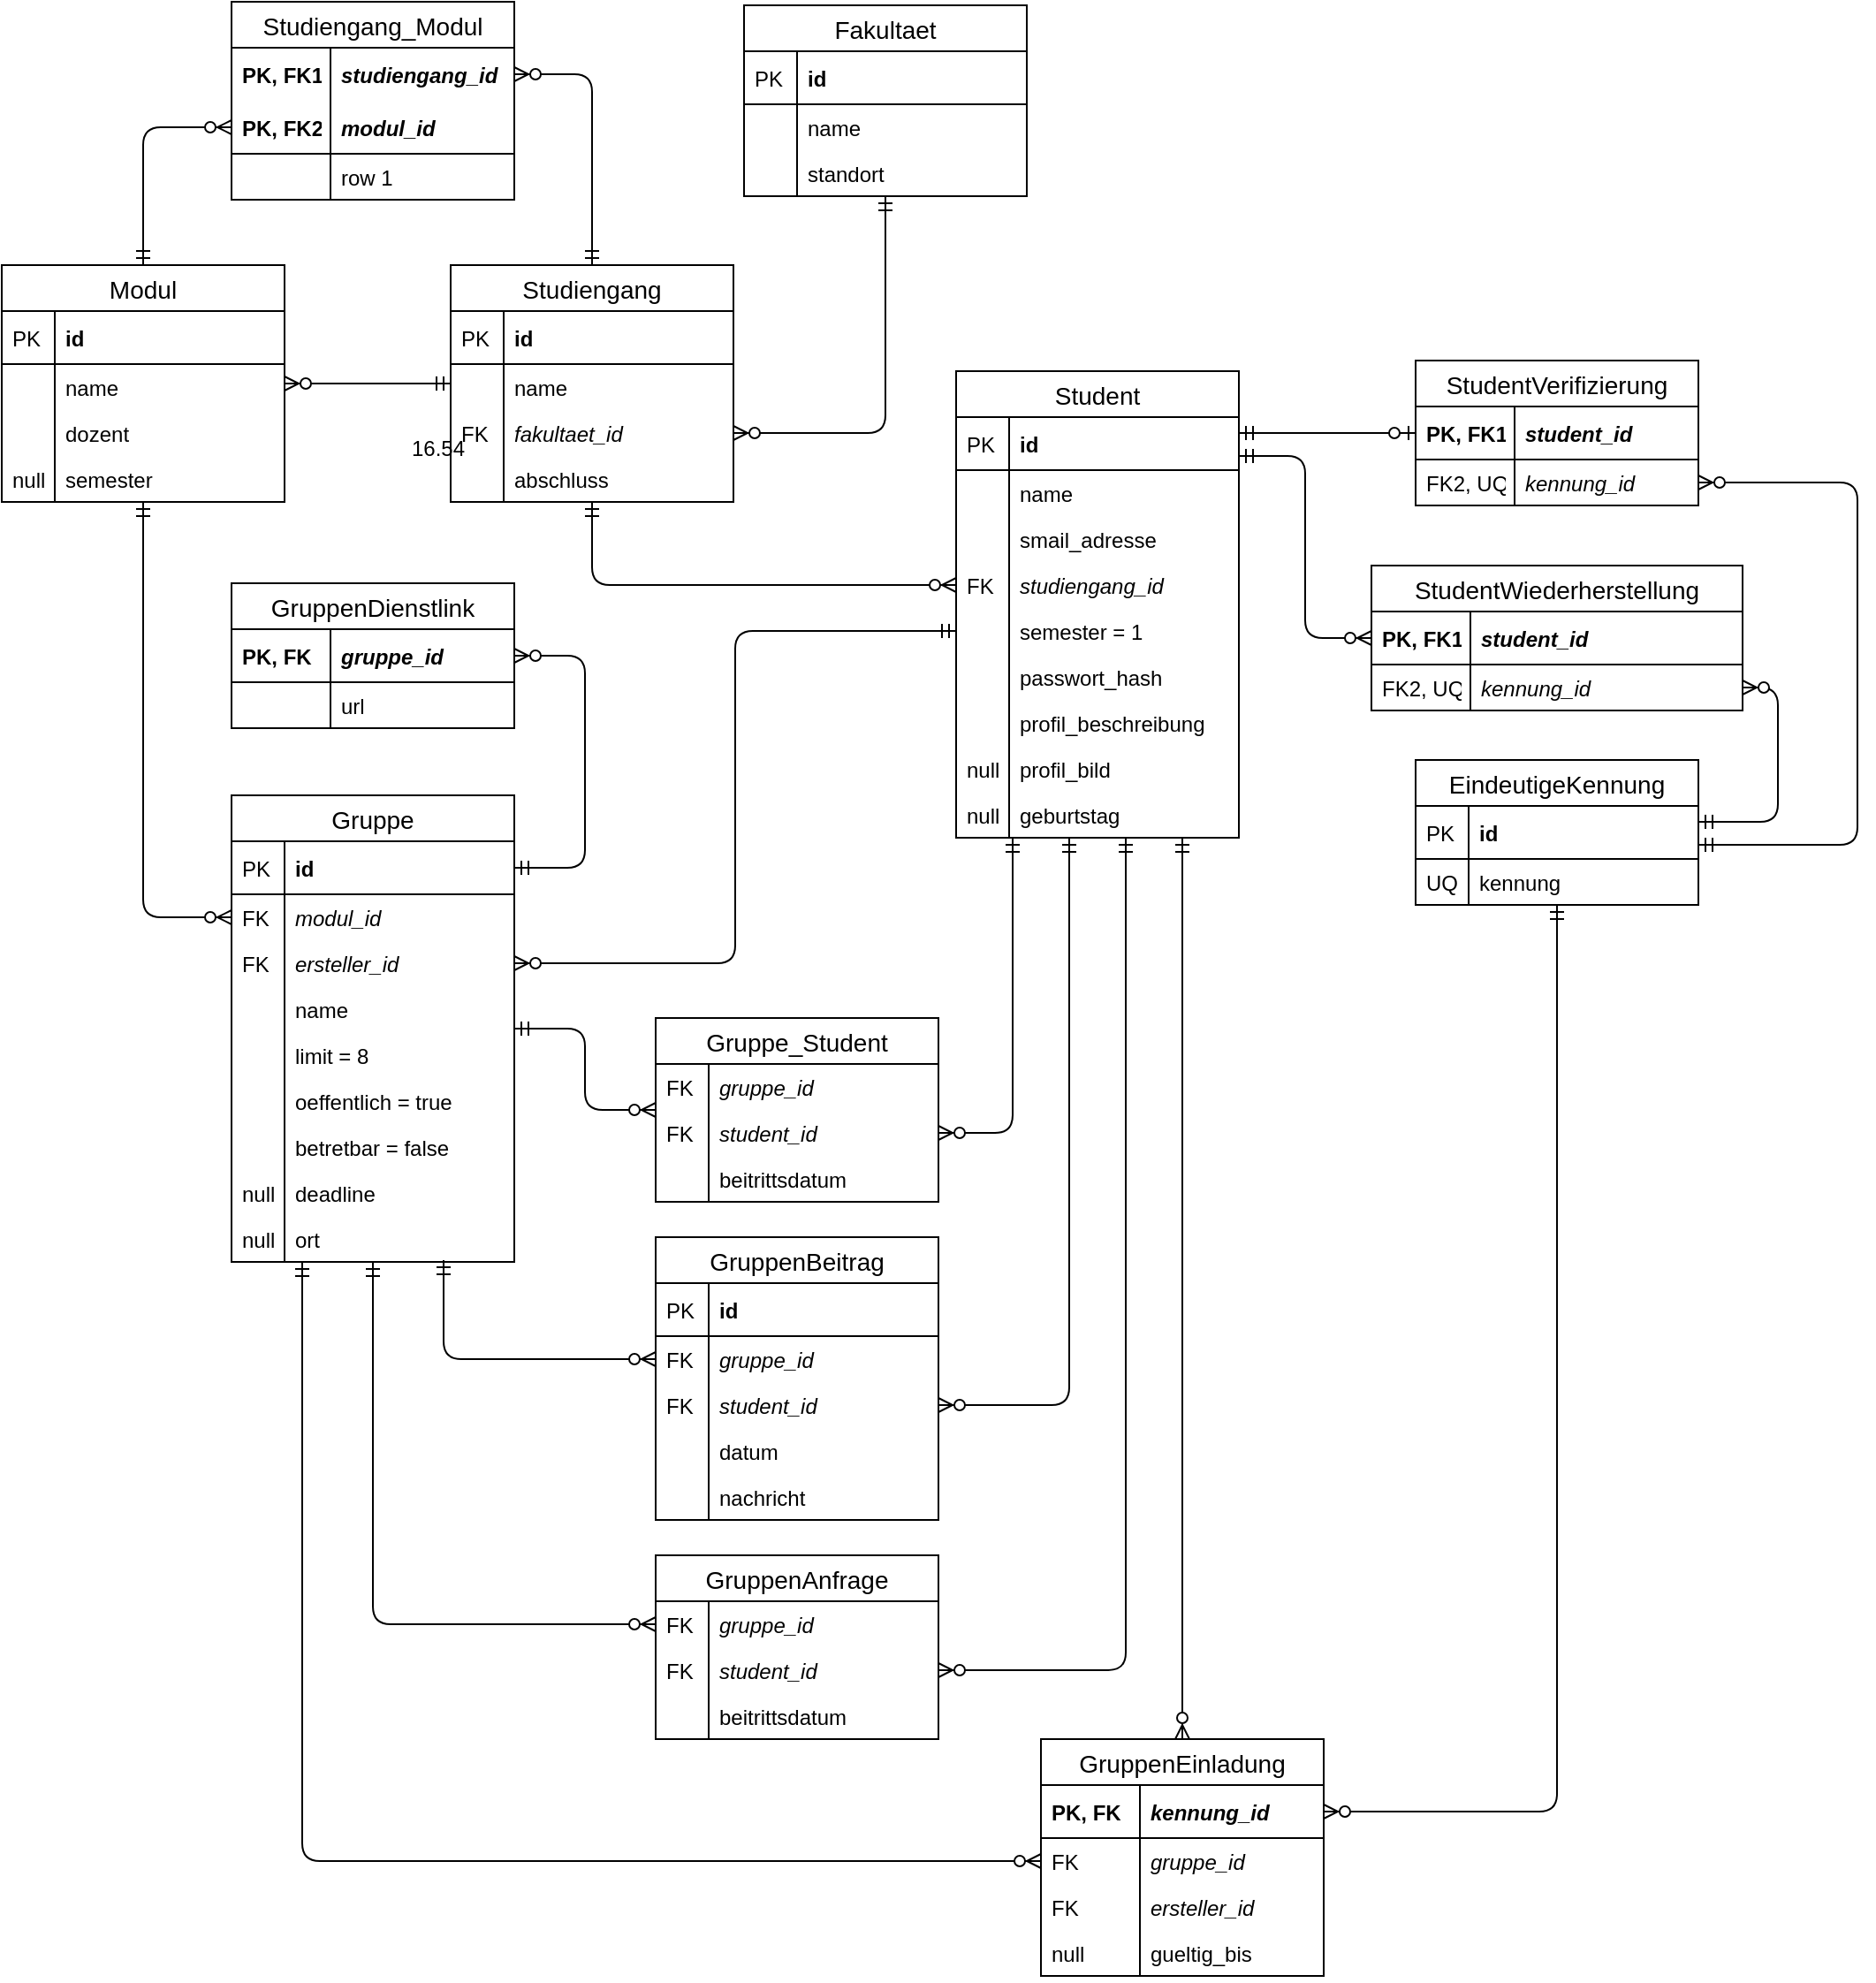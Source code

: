 <mxfile version="13.0.3" type="device"><diagram id="RLOoCkEmfC1kCt_ERs4h" name="ERD"><mxGraphModel dx="1272" dy="1007" grid="1" gridSize="10" guides="1" tooltips="1" connect="1" arrows="1" fold="1" page="1" pageScale="1" pageWidth="1169" pageHeight="1654" math="0" shadow="0"><root><mxCell id="0"/><mxCell id="1" parent="0"/><mxCell id="q0ngvxd6lDWXGjiL8JKx-23" style="edgeStyle=orthogonalEdgeStyle;rounded=1;orthogonalLoop=1;jettySize=auto;html=1;startArrow=ERzeroToMany;startFill=1;endArrow=ERmandOne;endFill=0;exitX=1;exitY=0.5;exitDx=0;exitDy=0;" parent="1" source="q0ngvxd6lDWXGjiL8JKx-17" target="q0ngvxd6lDWXGjiL8JKx-1" edge="1"><mxGeometry relative="1" as="geometry"/></mxCell><mxCell id="CZWm_Kjjg1r7m4dwWxef-14" style="edgeStyle=orthogonalEdgeStyle;rounded=1;orthogonalLoop=1;jettySize=auto;html=1;startArrow=ERzeroToMany;startFill=1;endArrow=ERmandOne;endFill=0;" edge="1" parent="1" source="CZWm_Kjjg1r7m4dwWxef-1" target="q0ngvxd6lDWXGjiL8JKx-12"><mxGeometry relative="1" as="geometry"/></mxCell><mxCell id="CZWm_Kjjg1r7m4dwWxef-22" style="edgeStyle=orthogonalEdgeStyle;rounded=1;orthogonalLoop=1;jettySize=auto;html=1;startArrow=ERzeroToMany;startFill=1;endArrow=ERmandOne;endFill=0;exitX=1;exitY=0.5;exitDx=0;exitDy=0;" edge="1" parent="1" source="CZWm_Kjjg1r7m4dwWxef-16" target="q0ngvxd6lDWXGjiL8JKx-12"><mxGeometry relative="1" as="geometry"><mxPoint x="166" y="344" as="sourcePoint"/></mxGeometry></mxCell><mxCell id="CZWm_Kjjg1r7m4dwWxef-23" style="edgeStyle=orthogonalEdgeStyle;rounded=1;orthogonalLoop=1;jettySize=auto;html=1;startArrow=ERzeroToMany;startFill=1;endArrow=ERmandOne;endFill=0;exitX=0;exitY=0.5;exitDx=0;exitDy=0;" edge="1" parent="1" source="CZWm_Kjjg1r7m4dwWxef-18" target="CZWm_Kjjg1r7m4dwWxef-1"><mxGeometry relative="1" as="geometry"/></mxCell><mxCell id="CZWm_Kjjg1r7m4dwWxef-43" style="edgeStyle=orthogonalEdgeStyle;rounded=1;orthogonalLoop=1;jettySize=auto;html=1;startArrow=ERzeroToMany;startFill=1;endArrow=ERmandOne;endFill=0;entryX=0.5;entryY=1;entryDx=0;entryDy=0;entryPerimeter=0;exitX=0;exitY=0.5;exitDx=0;exitDy=0;" edge="1" parent="1" source="CZWm_Kjjg1r7m4dwWxef-39" target="q0ngvxd6lDWXGjiL8JKx-19"><mxGeometry relative="1" as="geometry"/></mxCell><mxCell id="CZWm_Kjjg1r7m4dwWxef-62" style="edgeStyle=orthogonalEdgeStyle;rounded=1;orthogonalLoop=1;jettySize=auto;html=1;startArrow=ERzeroToOne;startFill=1;endArrow=ERmandOne;endFill=0;strokeColor=#000000;exitX=0;exitY=0.5;exitDx=0;exitDy=0;entryX=1;entryY=0.3;entryDx=0;entryDy=0;entryPerimeter=0;" edge="1" parent="1" source="CZWm_Kjjg1r7m4dwWxef-85" target="CZWm_Kjjg1r7m4dwWxef-25"><mxGeometry relative="1" as="geometry"><mxPoint x="676" y="724" as="sourcePoint"/></mxGeometry></mxCell><mxCell id="CZWm_Kjjg1r7m4dwWxef-63" style="edgeStyle=orthogonalEdgeStyle;rounded=1;orthogonalLoop=1;jettySize=auto;html=1;startArrow=ERzeroToMany;startFill=1;endArrow=ERmandOne;endFill=0;exitX=1;exitY=0.5;exitDx=0;exitDy=0;entryX=1;entryY=0.733;entryDx=0;entryDy=0;entryPerimeter=0;" edge="1" parent="1" source="CZWm_Kjjg1r7m4dwWxef-87" target="CZWm_Kjjg1r7m4dwWxef-45"><mxGeometry relative="1" as="geometry"><mxPoint x="866" y="666" as="sourcePoint"/><Array as="points"><mxPoint x="1016" y="327"/><mxPoint x="1106" y="327"/><mxPoint x="1106" y="532"/></Array></mxGeometry></mxCell><mxCell id="CZWm_Kjjg1r7m4dwWxef-81" style="edgeStyle=orthogonalEdgeStyle;rounded=1;orthogonalLoop=1;jettySize=auto;html=1;entryX=1;entryY=0.3;entryDx=0;entryDy=0;startArrow=ERzeroToMany;startFill=1;endArrow=ERmandOne;endFill=0;strokeColor=#000000;exitX=1;exitY=0.5;exitDx=0;exitDy=0;entryPerimeter=0;" edge="1" parent="1" source="CZWm_Kjjg1r7m4dwWxef-92" target="CZWm_Kjjg1r7m4dwWxef-45"><mxGeometry relative="1" as="geometry"><mxPoint x="671" y="666" as="sourcePoint"/></mxGeometry></mxCell><mxCell id="CZWm_Kjjg1r7m4dwWxef-1" value="Modul" style="swimlane;fontStyle=0;childLayout=stackLayout;horizontal=1;startSize=26;horizontalStack=0;resizeParent=1;resizeParentMax=0;resizeLast=0;collapsible=1;marginBottom=0;align=center;fontSize=14;" vertex="1" parent="1"><mxGeometry x="56" y="204" width="160" height="134" as="geometry"/></mxCell><mxCell id="CZWm_Kjjg1r7m4dwWxef-2" value="id" style="shape=partialRectangle;top=0;left=0;right=0;bottom=1;align=left;verticalAlign=middle;fillColor=none;spacingLeft=34;spacingRight=4;overflow=hidden;rotatable=0;points=[[0,0.5],[1,0.5]];portConstraint=eastwest;dropTarget=0;fontStyle=1;fontSize=12;" vertex="1" parent="CZWm_Kjjg1r7m4dwWxef-1"><mxGeometry y="26" width="160" height="30" as="geometry"/></mxCell><mxCell id="CZWm_Kjjg1r7m4dwWxef-3" value="PK" style="shape=partialRectangle;top=0;left=0;bottom=0;fillColor=none;align=left;verticalAlign=middle;spacingLeft=4;spacingRight=4;overflow=hidden;rotatable=0;points=[];portConstraint=eastwest;part=1;fontSize=12;" vertex="1" connectable="0" parent="CZWm_Kjjg1r7m4dwWxef-2"><mxGeometry width="30" height="30" as="geometry"/></mxCell><mxCell id="CZWm_Kjjg1r7m4dwWxef-4" value="name" style="shape=partialRectangle;top=0;left=0;right=0;bottom=0;align=left;verticalAlign=top;fillColor=none;spacingLeft=34;spacingRight=4;overflow=hidden;rotatable=0;points=[[0,0.5],[1,0.5]];portConstraint=eastwest;dropTarget=0;fontSize=12;" vertex="1" parent="CZWm_Kjjg1r7m4dwWxef-1"><mxGeometry y="56" width="160" height="26" as="geometry"/></mxCell><mxCell id="CZWm_Kjjg1r7m4dwWxef-5" value="" style="shape=partialRectangle;top=0;left=0;bottom=0;fillColor=none;align=left;verticalAlign=top;spacingLeft=4;spacingRight=4;overflow=hidden;rotatable=0;points=[];portConstraint=eastwest;part=1;fontSize=12;" vertex="1" connectable="0" parent="CZWm_Kjjg1r7m4dwWxef-4"><mxGeometry width="30" height="26" as="geometry"/></mxCell><mxCell id="CZWm_Kjjg1r7m4dwWxef-6" value="dozent" style="shape=partialRectangle;top=0;left=0;right=0;bottom=0;align=left;verticalAlign=top;fillColor=none;spacingLeft=34;spacingRight=4;overflow=hidden;rotatable=0;points=[[0,0.5],[1,0.5]];portConstraint=eastwest;dropTarget=0;fontSize=12;" vertex="1" parent="CZWm_Kjjg1r7m4dwWxef-1"><mxGeometry y="82" width="160" height="26" as="geometry"/></mxCell><mxCell id="CZWm_Kjjg1r7m4dwWxef-7" value="" style="shape=partialRectangle;top=0;left=0;bottom=0;fillColor=none;align=left;verticalAlign=top;spacingLeft=4;spacingRight=4;overflow=hidden;rotatable=0;points=[];portConstraint=eastwest;part=1;fontSize=12;" vertex="1" connectable="0" parent="CZWm_Kjjg1r7m4dwWxef-6"><mxGeometry width="30" height="26" as="geometry"/></mxCell><mxCell id="CZWm_Kjjg1r7m4dwWxef-12" value="semester" style="shape=partialRectangle;top=0;left=0;right=0;bottom=0;align=left;verticalAlign=top;fillColor=none;spacingLeft=34;spacingRight=4;overflow=hidden;rotatable=0;points=[[0,0.5],[1,0.5]];portConstraint=eastwest;dropTarget=0;fontSize=12;" vertex="1" parent="CZWm_Kjjg1r7m4dwWxef-1"><mxGeometry y="108" width="160" height="26" as="geometry"/></mxCell><mxCell id="CZWm_Kjjg1r7m4dwWxef-13" value="null" style="shape=partialRectangle;top=0;left=0;bottom=0;fillColor=none;align=left;verticalAlign=top;spacingLeft=4;spacingRight=4;overflow=hidden;rotatable=0;points=[];portConstraint=eastwest;part=1;fontSize=12;" vertex="1" connectable="0" parent="CZWm_Kjjg1r7m4dwWxef-12"><mxGeometry width="30" height="26" as="geometry"/></mxCell><mxCell id="CZWm_Kjjg1r7m4dwWxef-117" style="edgeStyle=orthogonalEdgeStyle;rounded=1;orthogonalLoop=1;jettySize=auto;html=1;startArrow=ERzeroToMany;startFill=1;endArrow=ERmandOne;endFill=0;strokeColor=#000000;exitX=0;exitY=0.5;exitDx=0;exitDy=0;" edge="1" parent="1" source="CZWm_Kjjg1r7m4dwWxef-113" target="CZWm_Kjjg1r7m4dwWxef-1"><mxGeometry relative="1" as="geometry"/></mxCell><mxCell id="CZWm_Kjjg1r7m4dwWxef-118" style="rounded=1;orthogonalLoop=1;jettySize=auto;html=1;startArrow=ERzeroToMany;startFill=1;endArrow=ERmandOne;endFill=0;strokeColor=#000000;edgeStyle=orthogonalEdgeStyle;entryX=0;entryY=0.5;entryDx=0;entryDy=0;" edge="1" parent="1" source="CZWm_Kjjg1r7m4dwWxef-115" target="CZWm_Kjjg1r7m4dwWxef-41"><mxGeometry relative="1" as="geometry"><mxPoint x="586" y="479" as="targetPoint"/></mxGeometry></mxCell><mxCell id="q0ngvxd6lDWXGjiL8JKx-12" value="Studiengang" style="swimlane;fontStyle=0;childLayout=stackLayout;horizontal=1;startSize=26;horizontalStack=0;resizeParent=1;resizeParentMax=0;resizeLast=0;collapsible=1;marginBottom=0;align=center;fontSize=14;" parent="1" vertex="1"><mxGeometry x="310" y="204" width="160" height="134" as="geometry"/></mxCell><mxCell id="q0ngvxd6lDWXGjiL8JKx-13" value="id" style="shape=partialRectangle;top=0;left=0;right=0;bottom=1;align=left;verticalAlign=middle;fillColor=none;spacingLeft=34;spacingRight=4;overflow=hidden;rotatable=0;points=[[0,0.5],[1,0.5]];portConstraint=eastwest;dropTarget=0;fontStyle=1;fontSize=12;" parent="q0ngvxd6lDWXGjiL8JKx-12" vertex="1"><mxGeometry y="26" width="160" height="30" as="geometry"/></mxCell><mxCell id="q0ngvxd6lDWXGjiL8JKx-14" value="PK" style="shape=partialRectangle;top=0;left=0;bottom=0;fillColor=none;align=left;verticalAlign=middle;spacingLeft=4;spacingRight=4;overflow=hidden;rotatable=0;points=[];portConstraint=eastwest;part=1;fontSize=12;" parent="q0ngvxd6lDWXGjiL8JKx-13" vertex="1" connectable="0"><mxGeometry width="30" height="30" as="geometry"/></mxCell><mxCell id="q0ngvxd6lDWXGjiL8JKx-15" value="name" style="shape=partialRectangle;top=0;left=0;right=0;bottom=0;align=left;verticalAlign=top;fillColor=none;spacingLeft=34;spacingRight=4;overflow=hidden;rotatable=0;points=[[0,0.5],[1,0.5]];portConstraint=eastwest;dropTarget=0;fontSize=12;" parent="q0ngvxd6lDWXGjiL8JKx-12" vertex="1"><mxGeometry y="56" width="160" height="26" as="geometry"/></mxCell><mxCell id="q0ngvxd6lDWXGjiL8JKx-16" value="" style="shape=partialRectangle;top=0;left=0;bottom=0;fillColor=none;align=left;verticalAlign=top;spacingLeft=4;spacingRight=4;overflow=hidden;rotatable=0;points=[];portConstraint=eastwest;part=1;fontSize=12;" parent="q0ngvxd6lDWXGjiL8JKx-15" vertex="1" connectable="0"><mxGeometry width="30" height="26" as="geometry"/></mxCell><mxCell id="q0ngvxd6lDWXGjiL8JKx-17" value="fakultaet_id" style="shape=partialRectangle;top=0;left=0;right=0;bottom=0;align=left;verticalAlign=top;fillColor=none;spacingLeft=34;spacingRight=4;overflow=hidden;rotatable=0;points=[[0,0.5],[1,0.5]];portConstraint=eastwest;dropTarget=0;fontSize=12;fontStyle=2" parent="q0ngvxd6lDWXGjiL8JKx-12" vertex="1"><mxGeometry y="82" width="160" height="26" as="geometry"/></mxCell><mxCell id="q0ngvxd6lDWXGjiL8JKx-18" value="FK" style="shape=partialRectangle;top=0;left=0;bottom=0;fillColor=none;align=left;verticalAlign=top;spacingLeft=4;spacingRight=4;overflow=hidden;rotatable=0;points=[];portConstraint=eastwest;part=1;fontSize=12;" parent="q0ngvxd6lDWXGjiL8JKx-17" vertex="1" connectable="0"><mxGeometry width="30" height="26" as="geometry"/></mxCell><mxCell id="q0ngvxd6lDWXGjiL8JKx-19" value="abschluss" style="shape=partialRectangle;top=0;left=0;right=0;bottom=0;align=left;verticalAlign=top;fillColor=none;spacingLeft=34;spacingRight=4;overflow=hidden;rotatable=0;points=[[0,0.5],[1,0.5]];portConstraint=eastwest;dropTarget=0;fontSize=12;" parent="q0ngvxd6lDWXGjiL8JKx-12" vertex="1"><mxGeometry y="108" width="160" height="26" as="geometry"/></mxCell><mxCell id="q0ngvxd6lDWXGjiL8JKx-20" value="" style="shape=partialRectangle;top=0;left=0;bottom=0;fillColor=none;align=left;verticalAlign=top;spacingLeft=4;spacingRight=4;overflow=hidden;rotatable=0;points=[];portConstraint=eastwest;part=1;fontSize=12;" parent="q0ngvxd6lDWXGjiL8JKx-19" vertex="1" connectable="0"><mxGeometry width="30" height="26" as="geometry"/></mxCell><mxCell id="CZWm_Kjjg1r7m4dwWxef-15" value="Studiengang_Modul" style="swimlane;fontStyle=0;childLayout=stackLayout;horizontal=1;startSize=26;horizontalStack=0;resizeParent=1;resizeParentMax=0;resizeLast=0;collapsible=1;marginBottom=0;align=center;fontSize=14;" vertex="1" parent="1"><mxGeometry x="186" y="55" width="160" height="112" as="geometry"/></mxCell><mxCell id="CZWm_Kjjg1r7m4dwWxef-16" value="studiengang_id" style="shape=partialRectangle;top=0;left=0;right=0;bottom=0;align=left;verticalAlign=middle;fillColor=none;spacingLeft=60;spacingRight=4;overflow=hidden;rotatable=0;points=[[0,0.5],[1,0.5]];portConstraint=eastwest;dropTarget=0;fontStyle=3;fontSize=12;" vertex="1" parent="CZWm_Kjjg1r7m4dwWxef-15"><mxGeometry y="26" width="160" height="30" as="geometry"/></mxCell><mxCell id="CZWm_Kjjg1r7m4dwWxef-17" value="PK, FK1" style="shape=partialRectangle;fontStyle=1;top=0;left=0;bottom=0;fillColor=none;align=left;verticalAlign=middle;spacingLeft=4;spacingRight=4;overflow=hidden;rotatable=0;points=[];portConstraint=eastwest;part=1;fontSize=12;" vertex="1" connectable="0" parent="CZWm_Kjjg1r7m4dwWxef-16"><mxGeometry width="56" height="30" as="geometry"/></mxCell><mxCell id="CZWm_Kjjg1r7m4dwWxef-18" value="modul_id" style="shape=partialRectangle;top=0;left=0;right=0;bottom=1;align=left;verticalAlign=middle;fillColor=none;spacingLeft=60;spacingRight=4;overflow=hidden;rotatable=0;points=[[0,0.5],[1,0.5]];portConstraint=eastwest;dropTarget=0;fontStyle=3;fontSize=12;" vertex="1" parent="CZWm_Kjjg1r7m4dwWxef-15"><mxGeometry y="56" width="160" height="30" as="geometry"/></mxCell><mxCell id="CZWm_Kjjg1r7m4dwWxef-19" value="PK, FK2" style="shape=partialRectangle;fontStyle=1;top=0;left=0;bottom=0;fillColor=none;align=left;verticalAlign=middle;spacingLeft=4;spacingRight=4;overflow=hidden;rotatable=0;points=[];portConstraint=eastwest;part=1;fontSize=12;" vertex="1" connectable="0" parent="CZWm_Kjjg1r7m4dwWxef-18"><mxGeometry width="56" height="30" as="geometry"/></mxCell><mxCell id="CZWm_Kjjg1r7m4dwWxef-20" value="row 1" style="shape=partialRectangle;top=0;left=0;right=0;bottom=0;align=left;verticalAlign=top;fillColor=none;spacingLeft=60;spacingRight=4;overflow=hidden;rotatable=0;points=[[0,0.5],[1,0.5]];portConstraint=eastwest;dropTarget=0;fontSize=12;" vertex="1" parent="CZWm_Kjjg1r7m4dwWxef-15"><mxGeometry y="86" width="160" height="26" as="geometry"/></mxCell><mxCell id="CZWm_Kjjg1r7m4dwWxef-21" value="" style="shape=partialRectangle;top=0;left=0;bottom=0;fillColor=none;align=left;verticalAlign=top;spacingLeft=4;spacingRight=4;overflow=hidden;rotatable=0;points=[];portConstraint=eastwest;part=1;fontSize=12;" vertex="1" connectable="0" parent="CZWm_Kjjg1r7m4dwWxef-20"><mxGeometry width="56" height="26" as="geometry"/></mxCell><mxCell id="q0ngvxd6lDWXGjiL8JKx-1" value="Fakultaet" style="swimlane;fontStyle=0;childLayout=stackLayout;horizontal=1;startSize=26;horizontalStack=0;resizeParent=1;resizeParentMax=0;resizeLast=0;collapsible=1;marginBottom=0;align=center;fontSize=14;" parent="1" vertex="1"><mxGeometry x="476" y="57" width="160" height="108" as="geometry"/></mxCell><mxCell id="q0ngvxd6lDWXGjiL8JKx-2" value="id" style="shape=partialRectangle;top=0;left=0;right=0;bottom=1;align=left;verticalAlign=middle;fillColor=none;spacingLeft=34;spacingRight=4;overflow=hidden;rotatable=0;points=[[0,0.5],[1,0.5]];portConstraint=eastwest;dropTarget=0;fontStyle=1;fontSize=12;" parent="q0ngvxd6lDWXGjiL8JKx-1" vertex="1"><mxGeometry y="26" width="160" height="30" as="geometry"/></mxCell><mxCell id="q0ngvxd6lDWXGjiL8JKx-3" value="PK" style="shape=partialRectangle;top=0;left=0;bottom=0;fillColor=none;align=left;verticalAlign=middle;spacingLeft=4;spacingRight=4;overflow=hidden;rotatable=0;points=[];portConstraint=eastwest;part=1;fontSize=12;" parent="q0ngvxd6lDWXGjiL8JKx-2" vertex="1" connectable="0"><mxGeometry width="30" height="30" as="geometry"/></mxCell><mxCell id="q0ngvxd6lDWXGjiL8JKx-4" value="name" style="shape=partialRectangle;top=0;left=0;right=0;bottom=0;align=left;verticalAlign=top;fillColor=none;spacingLeft=34;spacingRight=4;overflow=hidden;rotatable=0;points=[[0,0.5],[1,0.5]];portConstraint=eastwest;dropTarget=0;fontSize=12;" parent="q0ngvxd6lDWXGjiL8JKx-1" vertex="1"><mxGeometry y="56" width="160" height="26" as="geometry"/></mxCell><mxCell id="q0ngvxd6lDWXGjiL8JKx-5" value="" style="shape=partialRectangle;top=0;left=0;bottom=0;fillColor=none;align=left;verticalAlign=top;spacingLeft=4;spacingRight=4;overflow=hidden;rotatable=0;points=[];portConstraint=eastwest;part=1;fontSize=12;" parent="q0ngvxd6lDWXGjiL8JKx-4" vertex="1" connectable="0"><mxGeometry width="30" height="26" as="geometry"/></mxCell><mxCell id="q0ngvxd6lDWXGjiL8JKx-6" value="standort" style="shape=partialRectangle;top=0;left=0;right=0;bottom=0;align=left;verticalAlign=top;fillColor=none;spacingLeft=34;spacingRight=4;overflow=hidden;rotatable=0;points=[[0,0.5],[1,0.5]];portConstraint=eastwest;dropTarget=0;fontSize=12;" parent="q0ngvxd6lDWXGjiL8JKx-1" vertex="1"><mxGeometry y="82" width="160" height="26" as="geometry"/></mxCell><mxCell id="q0ngvxd6lDWXGjiL8JKx-7" value="" style="shape=partialRectangle;top=0;left=0;bottom=0;fillColor=none;align=left;verticalAlign=top;spacingLeft=4;spacingRight=4;overflow=hidden;rotatable=0;points=[];portConstraint=eastwest;part=1;fontSize=12;" parent="q0ngvxd6lDWXGjiL8JKx-6" vertex="1" connectable="0"><mxGeometry width="30" height="26" as="geometry"/></mxCell><mxCell id="CZWm_Kjjg1r7m4dwWxef-24" value="Student" style="swimlane;fontStyle=0;childLayout=stackLayout;horizontal=1;startSize=26;horizontalStack=0;resizeParent=1;resizeParentMax=0;resizeLast=0;collapsible=1;marginBottom=0;align=center;fontSize=14;" vertex="1" parent="1"><mxGeometry x="596" y="264" width="160" height="264" as="geometry"/></mxCell><mxCell id="CZWm_Kjjg1r7m4dwWxef-25" value="id" style="shape=partialRectangle;top=0;left=0;right=0;bottom=1;align=left;verticalAlign=middle;fillColor=none;spacingLeft=34;spacingRight=4;overflow=hidden;rotatable=0;points=[[0,0.5],[1,0.5]];portConstraint=eastwest;dropTarget=0;fontStyle=1;fontSize=12;" vertex="1" parent="CZWm_Kjjg1r7m4dwWxef-24"><mxGeometry y="26" width="160" height="30" as="geometry"/></mxCell><mxCell id="CZWm_Kjjg1r7m4dwWxef-26" value="PK" style="shape=partialRectangle;top=0;left=0;bottom=0;fillColor=none;align=left;verticalAlign=middle;spacingLeft=4;spacingRight=4;overflow=hidden;rotatable=0;points=[];portConstraint=eastwest;part=1;fontSize=12;" vertex="1" connectable="0" parent="CZWm_Kjjg1r7m4dwWxef-25"><mxGeometry width="30" height="30" as="geometry"/></mxCell><mxCell id="CZWm_Kjjg1r7m4dwWxef-27" value="name" style="shape=partialRectangle;top=0;left=0;right=0;bottom=0;align=left;verticalAlign=top;fillColor=none;spacingLeft=34;spacingRight=4;overflow=hidden;rotatable=0;points=[[0,0.5],[1,0.5]];portConstraint=eastwest;dropTarget=0;fontSize=12;" vertex="1" parent="CZWm_Kjjg1r7m4dwWxef-24"><mxGeometry y="56" width="160" height="26" as="geometry"/></mxCell><mxCell id="CZWm_Kjjg1r7m4dwWxef-28" value="" style="shape=partialRectangle;top=0;left=0;bottom=0;fillColor=none;align=left;verticalAlign=top;spacingLeft=4;spacingRight=4;overflow=hidden;rotatable=0;points=[];portConstraint=eastwest;part=1;fontSize=12;" vertex="1" connectable="0" parent="CZWm_Kjjg1r7m4dwWxef-27"><mxGeometry width="30" height="26" as="geometry"/></mxCell><mxCell id="CZWm_Kjjg1r7m4dwWxef-29" value="smail_adresse" style="shape=partialRectangle;top=0;left=0;right=0;bottom=0;align=left;verticalAlign=top;fillColor=none;spacingLeft=34;spacingRight=4;overflow=hidden;rotatable=0;points=[[0,0.5],[1,0.5]];portConstraint=eastwest;dropTarget=0;fontSize=12;" vertex="1" parent="CZWm_Kjjg1r7m4dwWxef-24"><mxGeometry y="82" width="160" height="26" as="geometry"/></mxCell><mxCell id="CZWm_Kjjg1r7m4dwWxef-30" value="" style="shape=partialRectangle;top=0;left=0;bottom=0;fillColor=none;align=left;verticalAlign=top;spacingLeft=4;spacingRight=4;overflow=hidden;rotatable=0;points=[];portConstraint=eastwest;part=1;fontSize=12;" vertex="1" connectable="0" parent="CZWm_Kjjg1r7m4dwWxef-29"><mxGeometry width="30" height="26" as="geometry"/></mxCell><mxCell id="CZWm_Kjjg1r7m4dwWxef-39" value="studiengang_id" style="shape=partialRectangle;top=0;left=0;right=0;bottom=0;align=left;verticalAlign=top;fillColor=none;spacingLeft=34;spacingRight=4;overflow=hidden;rotatable=0;points=[[0,0.5],[1,0.5]];portConstraint=eastwest;dropTarget=0;fontSize=12;fontStyle=2" vertex="1" parent="CZWm_Kjjg1r7m4dwWxef-24"><mxGeometry y="108" width="160" height="26" as="geometry"/></mxCell><mxCell id="CZWm_Kjjg1r7m4dwWxef-40" value="FK" style="shape=partialRectangle;top=0;left=0;bottom=0;fillColor=none;align=left;verticalAlign=top;spacingLeft=4;spacingRight=4;overflow=hidden;rotatable=0;points=[];portConstraint=eastwest;part=1;fontSize=12;" vertex="1" connectable="0" parent="CZWm_Kjjg1r7m4dwWxef-39"><mxGeometry width="30" height="26" as="geometry"/></mxCell><mxCell id="CZWm_Kjjg1r7m4dwWxef-41" value="semester = 1" style="shape=partialRectangle;top=0;left=0;right=0;bottom=0;align=left;verticalAlign=top;fillColor=none;spacingLeft=34;spacingRight=4;overflow=hidden;rotatable=0;points=[[0,0.5],[1,0.5]];portConstraint=eastwest;dropTarget=0;fontSize=12;" vertex="1" parent="CZWm_Kjjg1r7m4dwWxef-24"><mxGeometry y="134" width="160" height="26" as="geometry"/></mxCell><mxCell id="CZWm_Kjjg1r7m4dwWxef-42" value="" style="shape=partialRectangle;top=0;left=0;bottom=0;fillColor=none;align=left;verticalAlign=top;spacingLeft=4;spacingRight=4;overflow=hidden;rotatable=0;points=[];portConstraint=eastwest;part=1;fontSize=12;" vertex="1" connectable="0" parent="CZWm_Kjjg1r7m4dwWxef-41"><mxGeometry width="30" height="26" as="geometry"/></mxCell><mxCell id="CZWm_Kjjg1r7m4dwWxef-31" value="passwort_hash" style="shape=partialRectangle;top=0;left=0;right=0;bottom=0;align=left;verticalAlign=top;fillColor=none;spacingLeft=34;spacingRight=4;overflow=hidden;rotatable=0;points=[[0,0.5],[1,0.5]];portConstraint=eastwest;dropTarget=0;fontSize=12;" vertex="1" parent="CZWm_Kjjg1r7m4dwWxef-24"><mxGeometry y="160" width="160" height="26" as="geometry"/></mxCell><mxCell id="CZWm_Kjjg1r7m4dwWxef-32" value="" style="shape=partialRectangle;top=0;left=0;bottom=0;fillColor=none;align=left;verticalAlign=top;spacingLeft=4;spacingRight=4;overflow=hidden;rotatable=0;points=[];portConstraint=eastwest;part=1;fontSize=12;" vertex="1" connectable="0" parent="CZWm_Kjjg1r7m4dwWxef-31"><mxGeometry width="30" height="26" as="geometry"/></mxCell><mxCell id="CZWm_Kjjg1r7m4dwWxef-37" value="profil_beschreibung" style="shape=partialRectangle;top=0;left=0;right=0;bottom=0;align=left;verticalAlign=top;fillColor=none;spacingLeft=34;spacingRight=4;overflow=hidden;rotatable=0;points=[[0,0.5],[1,0.5]];portConstraint=eastwest;dropTarget=0;fontSize=12;" vertex="1" parent="CZWm_Kjjg1r7m4dwWxef-24"><mxGeometry y="186" width="160" height="26" as="geometry"/></mxCell><mxCell id="CZWm_Kjjg1r7m4dwWxef-38" value="" style="shape=partialRectangle;top=0;left=0;bottom=0;fillColor=none;align=left;verticalAlign=top;spacingLeft=4;spacingRight=4;overflow=hidden;rotatable=0;points=[];portConstraint=eastwest;part=1;fontSize=12;" vertex="1" connectable="0" parent="CZWm_Kjjg1r7m4dwWxef-37"><mxGeometry width="30" height="26" as="geometry"/></mxCell><mxCell id="CZWm_Kjjg1r7m4dwWxef-35" value="profil_bild" style="shape=partialRectangle;top=0;left=0;right=0;bottom=0;align=left;verticalAlign=top;fillColor=none;spacingLeft=34;spacingRight=4;overflow=hidden;rotatable=0;points=[[0,0.5],[1,0.5]];portConstraint=eastwest;dropTarget=0;fontSize=12;" vertex="1" parent="CZWm_Kjjg1r7m4dwWxef-24"><mxGeometry y="212" width="160" height="26" as="geometry"/></mxCell><mxCell id="CZWm_Kjjg1r7m4dwWxef-36" value="null" style="shape=partialRectangle;top=0;left=0;bottom=0;fillColor=none;align=left;verticalAlign=top;spacingLeft=4;spacingRight=4;overflow=hidden;rotatable=0;points=[];portConstraint=eastwest;part=1;fontSize=12;" vertex="1" connectable="0" parent="CZWm_Kjjg1r7m4dwWxef-35"><mxGeometry width="30" height="26" as="geometry"/></mxCell><mxCell id="CZWm_Kjjg1r7m4dwWxef-94" value="geburtstag" style="shape=partialRectangle;top=0;left=0;right=0;bottom=0;align=left;verticalAlign=top;fillColor=none;spacingLeft=34;spacingRight=4;overflow=hidden;rotatable=0;points=[[0,0.5],[1,0.5]];portConstraint=eastwest;dropTarget=0;fontSize=12;" vertex="1" parent="CZWm_Kjjg1r7m4dwWxef-24"><mxGeometry y="238" width="160" height="26" as="geometry"/></mxCell><mxCell id="CZWm_Kjjg1r7m4dwWxef-95" value="null" style="shape=partialRectangle;top=0;left=0;bottom=0;fillColor=none;align=left;verticalAlign=top;spacingLeft=4;spacingRight=4;overflow=hidden;rotatable=0;points=[];portConstraint=eastwest;part=1;fontSize=12;" vertex="1" connectable="0" parent="CZWm_Kjjg1r7m4dwWxef-94"><mxGeometry width="30" height="26" as="geometry"/></mxCell><mxCell id="CZWm_Kjjg1r7m4dwWxef-119" value="16.54" style="text;whiteSpace=wrap;html=1;" vertex="1" parent="1"><mxGeometry x="286" y="294" width="60" height="30" as="geometry"/></mxCell><mxCell id="CZWm_Kjjg1r7m4dwWxef-120" style="edgeStyle=orthogonalEdgeStyle;rounded=1;orthogonalLoop=1;jettySize=auto;html=1;entryX=1;entryY=0.733;entryDx=0;entryDy=0;startArrow=ERzeroToMany;startFill=1;endArrow=ERmandOne;endFill=0;strokeColor=#000000;entryPerimeter=0;exitX=0;exitY=0.5;exitDx=0;exitDy=0;" edge="1" parent="1" source="CZWm_Kjjg1r7m4dwWxef-90" target="CZWm_Kjjg1r7m4dwWxef-25"><mxGeometry relative="1" as="geometry"/></mxCell><mxCell id="CZWm_Kjjg1r7m4dwWxef-44" value="EindeutigeKennung" style="swimlane;fontStyle=0;childLayout=stackLayout;horizontal=1;startSize=26;horizontalStack=0;resizeParent=1;resizeParentMax=0;resizeLast=0;collapsible=1;marginBottom=0;align=center;fontSize=14;" vertex="1" parent="1"><mxGeometry x="856" y="484" width="160" height="82" as="geometry"/></mxCell><mxCell id="CZWm_Kjjg1r7m4dwWxef-45" value="id" style="shape=partialRectangle;top=0;left=0;right=0;bottom=1;align=left;verticalAlign=middle;fillColor=none;spacingLeft=34;spacingRight=4;overflow=hidden;rotatable=0;points=[[0,0.5],[1,0.5]];portConstraint=eastwest;dropTarget=0;fontStyle=1;fontSize=12;" vertex="1" parent="CZWm_Kjjg1r7m4dwWxef-44"><mxGeometry y="26" width="160" height="30" as="geometry"/></mxCell><mxCell id="CZWm_Kjjg1r7m4dwWxef-46" value="PK" style="shape=partialRectangle;top=0;left=0;bottom=0;fillColor=none;align=left;verticalAlign=middle;spacingLeft=4;spacingRight=4;overflow=hidden;rotatable=0;points=[];portConstraint=eastwest;part=1;fontSize=12;" vertex="1" connectable="0" parent="CZWm_Kjjg1r7m4dwWxef-45"><mxGeometry width="30" height="30" as="geometry"/></mxCell><mxCell id="CZWm_Kjjg1r7m4dwWxef-47" value="kennung" style="shape=partialRectangle;top=0;left=0;right=0;bottom=0;align=left;verticalAlign=top;fillColor=none;spacingLeft=34;spacingRight=4;overflow=hidden;rotatable=0;points=[[0,0.5],[1,0.5]];portConstraint=eastwest;dropTarget=0;fontSize=12;" vertex="1" parent="CZWm_Kjjg1r7m4dwWxef-44"><mxGeometry y="56" width="160" height="26" as="geometry"/></mxCell><mxCell id="CZWm_Kjjg1r7m4dwWxef-48" value="UQ" style="shape=partialRectangle;top=0;left=0;bottom=0;fillColor=none;align=left;verticalAlign=top;spacingLeft=4;spacingRight=4;overflow=hidden;rotatable=0;points=[];portConstraint=eastwest;part=1;fontSize=12;" vertex="1" connectable="0" parent="CZWm_Kjjg1r7m4dwWxef-47"><mxGeometry width="30" height="26" as="geometry"/></mxCell><mxCell id="CZWm_Kjjg1r7m4dwWxef-89" value="StudentWiederherstellung" style="swimlane;fontStyle=0;childLayout=stackLayout;horizontal=1;startSize=26;horizontalStack=0;resizeParent=1;resizeParentMax=0;resizeLast=0;collapsible=1;marginBottom=0;align=center;fontSize=14;" vertex="1" parent="1"><mxGeometry x="831" y="374" width="210" height="82" as="geometry"/></mxCell><mxCell id="CZWm_Kjjg1r7m4dwWxef-90" value="student_id" style="shape=partialRectangle;top=0;left=0;right=0;bottom=1;align=left;verticalAlign=middle;fillColor=none;spacingLeft=60;spacingRight=4;overflow=hidden;rotatable=0;points=[[0,0.5],[1,0.5]];portConstraint=eastwest;dropTarget=0;fontStyle=3;fontSize=12;" vertex="1" parent="CZWm_Kjjg1r7m4dwWxef-89"><mxGeometry y="26" width="210" height="30" as="geometry"/></mxCell><mxCell id="CZWm_Kjjg1r7m4dwWxef-91" value="PK, FK1" style="shape=partialRectangle;fontStyle=1;top=0;left=0;bottom=0;fillColor=none;align=left;verticalAlign=middle;spacingLeft=4;spacingRight=4;overflow=hidden;rotatable=0;points=[];portConstraint=eastwest;part=1;fontSize=12;" vertex="1" connectable="0" parent="CZWm_Kjjg1r7m4dwWxef-90"><mxGeometry width="56" height="30" as="geometry"/></mxCell><mxCell id="CZWm_Kjjg1r7m4dwWxef-92" value="kennung_id" style="shape=partialRectangle;top=0;left=0;right=0;bottom=0;align=left;verticalAlign=top;fillColor=none;spacingLeft=60;spacingRight=4;overflow=hidden;rotatable=0;points=[[0,0.5],[1,0.5]];portConstraint=eastwest;dropTarget=0;fontSize=12;fontStyle=2" vertex="1" parent="CZWm_Kjjg1r7m4dwWxef-89"><mxGeometry y="56" width="210" height="26" as="geometry"/></mxCell><mxCell id="CZWm_Kjjg1r7m4dwWxef-93" value="FK2, UQ" style="shape=partialRectangle;top=0;left=0;bottom=0;fillColor=none;align=left;verticalAlign=top;spacingLeft=4;spacingRight=4;overflow=hidden;rotatable=0;points=[];portConstraint=eastwest;part=1;fontSize=12;" vertex="1" connectable="0" parent="CZWm_Kjjg1r7m4dwWxef-92"><mxGeometry width="56" height="26" as="geometry"/></mxCell><mxCell id="CZWm_Kjjg1r7m4dwWxef-82" value="StudentVerifizierung" style="swimlane;fontStyle=0;childLayout=stackLayout;horizontal=1;startSize=26;horizontalStack=0;resizeParent=1;resizeParentMax=0;resizeLast=0;collapsible=1;marginBottom=0;align=center;fontSize=14;" vertex="1" parent="1"><mxGeometry x="856" y="258" width="160" height="82" as="geometry"/></mxCell><mxCell id="CZWm_Kjjg1r7m4dwWxef-85" value="student_id" style="shape=partialRectangle;top=0;left=0;right=0;bottom=1;align=left;verticalAlign=middle;fillColor=none;spacingLeft=60;spacingRight=4;overflow=hidden;rotatable=0;points=[[0,0.5],[1,0.5]];portConstraint=eastwest;dropTarget=0;fontStyle=3;fontSize=12;" vertex="1" parent="CZWm_Kjjg1r7m4dwWxef-82"><mxGeometry y="26" width="160" height="30" as="geometry"/></mxCell><mxCell id="CZWm_Kjjg1r7m4dwWxef-86" value="PK, FK1" style="shape=partialRectangle;fontStyle=1;top=0;left=0;bottom=0;fillColor=none;align=left;verticalAlign=middle;spacingLeft=4;spacingRight=4;overflow=hidden;rotatable=0;points=[];portConstraint=eastwest;part=1;fontSize=12;" vertex="1" connectable="0" parent="CZWm_Kjjg1r7m4dwWxef-85"><mxGeometry width="56" height="30" as="geometry"/></mxCell><mxCell id="CZWm_Kjjg1r7m4dwWxef-87" value="kennung_id" style="shape=partialRectangle;top=0;left=0;right=0;bottom=0;align=left;verticalAlign=top;fillColor=none;spacingLeft=60;spacingRight=4;overflow=hidden;rotatable=0;points=[[0,0.5],[1,0.5]];portConstraint=eastwest;dropTarget=0;fontSize=12;fontStyle=2" vertex="1" parent="CZWm_Kjjg1r7m4dwWxef-82"><mxGeometry y="56" width="160" height="26" as="geometry"/></mxCell><mxCell id="CZWm_Kjjg1r7m4dwWxef-88" value="FK2, UQ" style="shape=partialRectangle;top=0;left=0;bottom=0;fillColor=none;align=left;verticalAlign=top;spacingLeft=4;spacingRight=4;overflow=hidden;rotatable=0;points=[];portConstraint=eastwest;part=1;fontSize=12;" vertex="1" connectable="0" parent="CZWm_Kjjg1r7m4dwWxef-87"><mxGeometry width="56" height="26" as="geometry"/></mxCell><mxCell id="CZWm_Kjjg1r7m4dwWxef-96" value="Gruppe" style="swimlane;fontStyle=0;childLayout=stackLayout;horizontal=1;startSize=26;horizontalStack=0;resizeParent=1;resizeParentMax=0;resizeLast=0;collapsible=1;marginBottom=0;align=center;fontSize=14;" vertex="1" parent="1"><mxGeometry x="186" y="504" width="160" height="264" as="geometry"/></mxCell><mxCell id="CZWm_Kjjg1r7m4dwWxef-97" value="id" style="shape=partialRectangle;top=0;left=0;right=0;bottom=1;align=left;verticalAlign=middle;fillColor=none;spacingLeft=34;spacingRight=4;overflow=hidden;rotatable=0;points=[[0,0.5],[1,0.5]];portConstraint=eastwest;dropTarget=0;fontStyle=1;fontSize=12;" vertex="1" parent="CZWm_Kjjg1r7m4dwWxef-96"><mxGeometry y="26" width="160" height="30" as="geometry"/></mxCell><mxCell id="CZWm_Kjjg1r7m4dwWxef-98" value="PK" style="shape=partialRectangle;top=0;left=0;bottom=0;fillColor=none;align=left;verticalAlign=middle;spacingLeft=4;spacingRight=4;overflow=hidden;rotatable=0;points=[];portConstraint=eastwest;part=1;fontSize=12;" vertex="1" connectable="0" parent="CZWm_Kjjg1r7m4dwWxef-97"><mxGeometry width="30" height="30" as="geometry"/></mxCell><mxCell id="CZWm_Kjjg1r7m4dwWxef-113" value="modul_id" style="shape=partialRectangle;top=0;left=0;right=0;bottom=0;align=left;verticalAlign=top;fillColor=none;spacingLeft=34;spacingRight=4;overflow=hidden;rotatable=0;points=[[0,0.5],[1,0.5]];portConstraint=eastwest;dropTarget=0;fontSize=12;fontStyle=2" vertex="1" parent="CZWm_Kjjg1r7m4dwWxef-96"><mxGeometry y="56" width="160" height="26" as="geometry"/></mxCell><mxCell id="CZWm_Kjjg1r7m4dwWxef-114" value="FK" style="shape=partialRectangle;top=0;left=0;bottom=0;fillColor=none;align=left;verticalAlign=top;spacingLeft=4;spacingRight=4;overflow=hidden;rotatable=0;points=[];portConstraint=eastwest;part=1;fontSize=12;" vertex="1" connectable="0" parent="CZWm_Kjjg1r7m4dwWxef-113"><mxGeometry width="30" height="26" as="geometry"/></mxCell><mxCell id="CZWm_Kjjg1r7m4dwWxef-115" value="ersteller_id" style="shape=partialRectangle;top=0;left=0;right=0;bottom=0;align=left;verticalAlign=top;fillColor=none;spacingLeft=34;spacingRight=4;overflow=hidden;rotatable=0;points=[[0,0.5],[1,0.5]];portConstraint=eastwest;dropTarget=0;fontSize=12;fontStyle=2" vertex="1" parent="CZWm_Kjjg1r7m4dwWxef-96"><mxGeometry y="82" width="160" height="26" as="geometry"/></mxCell><mxCell id="CZWm_Kjjg1r7m4dwWxef-116" value="FK" style="shape=partialRectangle;top=0;left=0;bottom=0;fillColor=none;align=left;verticalAlign=top;spacingLeft=4;spacingRight=4;overflow=hidden;rotatable=0;points=[];portConstraint=eastwest;part=1;fontSize=12;" vertex="1" connectable="0" parent="CZWm_Kjjg1r7m4dwWxef-115"><mxGeometry width="30" height="26" as="geometry"/></mxCell><mxCell id="CZWm_Kjjg1r7m4dwWxef-99" value="name" style="shape=partialRectangle;top=0;left=0;right=0;bottom=0;align=left;verticalAlign=top;fillColor=none;spacingLeft=34;spacingRight=4;overflow=hidden;rotatable=0;points=[[0,0.5],[1,0.5]];portConstraint=eastwest;dropTarget=0;fontSize=12;" vertex="1" parent="CZWm_Kjjg1r7m4dwWxef-96"><mxGeometry y="108" width="160" height="26" as="geometry"/></mxCell><mxCell id="CZWm_Kjjg1r7m4dwWxef-100" value="" style="shape=partialRectangle;top=0;left=0;bottom=0;fillColor=none;align=left;verticalAlign=top;spacingLeft=4;spacingRight=4;overflow=hidden;rotatable=0;points=[];portConstraint=eastwest;part=1;fontSize=12;" vertex="1" connectable="0" parent="CZWm_Kjjg1r7m4dwWxef-99"><mxGeometry width="30" height="26" as="geometry"/></mxCell><mxCell id="CZWm_Kjjg1r7m4dwWxef-101" value="limit = 8" style="shape=partialRectangle;top=0;left=0;right=0;bottom=0;align=left;verticalAlign=top;fillColor=none;spacingLeft=34;spacingRight=4;overflow=hidden;rotatable=0;points=[[0,0.5],[1,0.5]];portConstraint=eastwest;dropTarget=0;fontSize=12;" vertex="1" parent="CZWm_Kjjg1r7m4dwWxef-96"><mxGeometry y="134" width="160" height="26" as="geometry"/></mxCell><mxCell id="CZWm_Kjjg1r7m4dwWxef-102" value="" style="shape=partialRectangle;top=0;left=0;bottom=0;fillColor=none;align=left;verticalAlign=top;spacingLeft=4;spacingRight=4;overflow=hidden;rotatable=0;points=[];portConstraint=eastwest;part=1;fontSize=12;" vertex="1" connectable="0" parent="CZWm_Kjjg1r7m4dwWxef-101"><mxGeometry width="30" height="26" as="geometry"/></mxCell><mxCell id="CZWm_Kjjg1r7m4dwWxef-103" value="oeffentlich = true" style="shape=partialRectangle;top=0;left=0;right=0;bottom=0;align=left;verticalAlign=top;fillColor=none;spacingLeft=34;spacingRight=4;overflow=hidden;rotatable=0;points=[[0,0.5],[1,0.5]];portConstraint=eastwest;dropTarget=0;fontSize=12;" vertex="1" parent="CZWm_Kjjg1r7m4dwWxef-96"><mxGeometry y="160" width="160" height="26" as="geometry"/></mxCell><mxCell id="CZWm_Kjjg1r7m4dwWxef-104" value="" style="shape=partialRectangle;top=0;left=0;bottom=0;fillColor=none;align=left;verticalAlign=top;spacingLeft=4;spacingRight=4;overflow=hidden;rotatable=0;points=[];portConstraint=eastwest;part=1;fontSize=12;" vertex="1" connectable="0" parent="CZWm_Kjjg1r7m4dwWxef-103"><mxGeometry width="30" height="26" as="geometry"/></mxCell><mxCell id="CZWm_Kjjg1r7m4dwWxef-107" value="betretbar = false" style="shape=partialRectangle;top=0;left=0;right=0;bottom=0;align=left;verticalAlign=top;fillColor=none;spacingLeft=34;spacingRight=4;overflow=hidden;rotatable=0;points=[[0,0.5],[1,0.5]];portConstraint=eastwest;dropTarget=0;fontSize=12;" vertex="1" parent="CZWm_Kjjg1r7m4dwWxef-96"><mxGeometry y="186" width="160" height="26" as="geometry"/></mxCell><mxCell id="CZWm_Kjjg1r7m4dwWxef-108" value="" style="shape=partialRectangle;top=0;left=0;bottom=0;fillColor=none;align=left;verticalAlign=top;spacingLeft=4;spacingRight=4;overflow=hidden;rotatable=0;points=[];portConstraint=eastwest;part=1;fontSize=12;" vertex="1" connectable="0" parent="CZWm_Kjjg1r7m4dwWxef-107"><mxGeometry width="30" height="26" as="geometry"/></mxCell><mxCell id="CZWm_Kjjg1r7m4dwWxef-109" value="deadline" style="shape=partialRectangle;top=0;left=0;right=0;bottom=0;align=left;verticalAlign=top;fillColor=none;spacingLeft=34;spacingRight=4;overflow=hidden;rotatable=0;points=[[0,0.5],[1,0.5]];portConstraint=eastwest;dropTarget=0;fontSize=12;" vertex="1" parent="CZWm_Kjjg1r7m4dwWxef-96"><mxGeometry y="212" width="160" height="26" as="geometry"/></mxCell><mxCell id="CZWm_Kjjg1r7m4dwWxef-110" value="null" style="shape=partialRectangle;top=0;left=0;bottom=0;fillColor=none;align=left;verticalAlign=top;spacingLeft=4;spacingRight=4;overflow=hidden;rotatable=0;points=[];portConstraint=eastwest;part=1;fontSize=12;" vertex="1" connectable="0" parent="CZWm_Kjjg1r7m4dwWxef-109"><mxGeometry width="30" height="26" as="geometry"/></mxCell><mxCell id="CZWm_Kjjg1r7m4dwWxef-111" value="ort" style="shape=partialRectangle;top=0;left=0;right=0;bottom=0;align=left;verticalAlign=top;fillColor=none;spacingLeft=34;spacingRight=4;overflow=hidden;rotatable=0;points=[[0,0.5],[1,0.5]];portConstraint=eastwest;dropTarget=0;fontSize=12;" vertex="1" parent="CZWm_Kjjg1r7m4dwWxef-96"><mxGeometry y="238" width="160" height="26" as="geometry"/></mxCell><mxCell id="CZWm_Kjjg1r7m4dwWxef-112" value="null" style="shape=partialRectangle;top=0;left=0;bottom=0;fillColor=none;align=left;verticalAlign=top;spacingLeft=4;spacingRight=4;overflow=hidden;rotatable=0;points=[];portConstraint=eastwest;part=1;fontSize=12;" vertex="1" connectable="0" parent="CZWm_Kjjg1r7m4dwWxef-111"><mxGeometry width="30" height="26" as="geometry"/></mxCell><mxCell id="CZWm_Kjjg1r7m4dwWxef-132" value="GruppenDienstlink" style="swimlane;fontStyle=0;childLayout=stackLayout;horizontal=1;startSize=26;horizontalStack=0;resizeParent=1;resizeParentMax=0;resizeLast=0;collapsible=1;marginBottom=0;align=center;fontSize=14;" vertex="1" parent="1"><mxGeometry x="186" y="384" width="160" height="82" as="geometry"/></mxCell><mxCell id="CZWm_Kjjg1r7m4dwWxef-135" value="gruppe_id" style="shape=partialRectangle;top=0;left=0;right=0;bottom=1;align=left;verticalAlign=middle;fillColor=none;spacingLeft=60;spacingRight=4;overflow=hidden;rotatable=0;points=[[0,0.5],[1,0.5]];portConstraint=eastwest;dropTarget=0;fontStyle=3;fontSize=12;" vertex="1" parent="CZWm_Kjjg1r7m4dwWxef-132"><mxGeometry y="26" width="160" height="30" as="geometry"/></mxCell><mxCell id="CZWm_Kjjg1r7m4dwWxef-136" value="PK, FK" style="shape=partialRectangle;fontStyle=1;top=0;left=0;bottom=0;fillColor=none;align=left;verticalAlign=middle;spacingLeft=4;spacingRight=4;overflow=hidden;rotatable=0;points=[];portConstraint=eastwest;part=1;fontSize=12;" vertex="1" connectable="0" parent="CZWm_Kjjg1r7m4dwWxef-135"><mxGeometry width="56" height="30" as="geometry"/></mxCell><mxCell id="CZWm_Kjjg1r7m4dwWxef-137" value="url" style="shape=partialRectangle;top=0;left=0;right=0;bottom=0;align=left;verticalAlign=top;fillColor=none;spacingLeft=60;spacingRight=4;overflow=hidden;rotatable=0;points=[[0,0.5],[1,0.5]];portConstraint=eastwest;dropTarget=0;fontSize=12;" vertex="1" parent="CZWm_Kjjg1r7m4dwWxef-132"><mxGeometry y="56" width="160" height="26" as="geometry"/></mxCell><mxCell id="CZWm_Kjjg1r7m4dwWxef-138" value="" style="shape=partialRectangle;top=0;left=0;bottom=0;fillColor=none;align=left;verticalAlign=top;spacingLeft=4;spacingRight=4;overflow=hidden;rotatable=0;points=[];portConstraint=eastwest;part=1;fontSize=12;" vertex="1" connectable="0" parent="CZWm_Kjjg1r7m4dwWxef-137"><mxGeometry width="56" height="26" as="geometry"/></mxCell><mxCell id="CZWm_Kjjg1r7m4dwWxef-139" style="edgeStyle=orthogonalEdgeStyle;rounded=1;orthogonalLoop=1;jettySize=auto;html=1;entryX=1;entryY=0.5;entryDx=0;entryDy=0;startArrow=ERzeroToMany;startFill=1;endArrow=ERmandOne;endFill=0;strokeColor=#000000;exitX=1;exitY=0.5;exitDx=0;exitDy=0;" edge="1" parent="1" source="CZWm_Kjjg1r7m4dwWxef-135" target="CZWm_Kjjg1r7m4dwWxef-97"><mxGeometry relative="1" as="geometry"><Array as="points"><mxPoint x="386" y="425"/><mxPoint x="386" y="545"/></Array></mxGeometry></mxCell><mxCell id="CZWm_Kjjg1r7m4dwWxef-154" style="edgeStyle=orthogonalEdgeStyle;rounded=1;orthogonalLoop=1;jettySize=auto;html=1;startArrow=ERzeroToMany;startFill=1;endArrow=ERmandOne;endFill=0;strokeColor=#000000;entryX=0.4;entryY=1;entryDx=0;entryDy=0;entryPerimeter=0;exitX=1;exitY=0.5;exitDx=0;exitDy=0;" edge="1" parent="1" source="CZWm_Kjjg1r7m4dwWxef-145" target="CZWm_Kjjg1r7m4dwWxef-94"><mxGeometry relative="1" as="geometry"/></mxCell><mxCell id="CZWm_Kjjg1r7m4dwWxef-153" style="edgeStyle=orthogonalEdgeStyle;rounded=1;orthogonalLoop=1;jettySize=auto;html=1;startArrow=ERzeroToMany;startFill=1;endArrow=ERmandOne;endFill=0;strokeColor=#000000;exitX=0;exitY=0.5;exitDx=0;exitDy=0;entryX=0.75;entryY=0.962;entryDx=0;entryDy=0;entryPerimeter=0;" edge="1" parent="1" source="CZWm_Kjjg1r7m4dwWxef-143" target="CZWm_Kjjg1r7m4dwWxef-111"><mxGeometry relative="1" as="geometry"/></mxCell><mxCell id="CZWm_Kjjg1r7m4dwWxef-166" style="edgeStyle=orthogonalEdgeStyle;rounded=1;orthogonalLoop=1;jettySize=auto;html=1;startArrow=ERzeroToMany;startFill=1;endArrow=ERmandOne;endFill=0;strokeColor=#000000;entryX=0.2;entryY=1;entryDx=0;entryDy=0;entryPerimeter=0;exitX=1;exitY=0.5;exitDx=0;exitDy=0;" edge="1" parent="1" source="CZWm_Kjjg1r7m4dwWxef-160" target="CZWm_Kjjg1r7m4dwWxef-94"><mxGeometry relative="1" as="geometry"/></mxCell><mxCell id="CZWm_Kjjg1r7m4dwWxef-199" style="edgeStyle=orthogonalEdgeStyle;rounded=1;orthogonalLoop=1;jettySize=auto;html=1;startArrow=ERzeroToMany;startFill=1;endArrow=ERmandOne;endFill=0;strokeColor=#000000;" edge="1" parent="1" source="CZWm_Kjjg1r7m4dwWxef-155" target="CZWm_Kjjg1r7m4dwWxef-96"><mxGeometry relative="1" as="geometry"/></mxCell><mxCell id="CZWm_Kjjg1r7m4dwWxef-155" value="Gruppe_Student" style="swimlane;fontStyle=0;childLayout=stackLayout;horizontal=1;startSize=26;horizontalStack=0;resizeParent=1;resizeParentMax=0;resizeLast=0;collapsible=1;marginBottom=0;align=center;fontSize=14;" vertex="1" parent="1"><mxGeometry x="426" y="630" width="160" height="104" as="geometry"/></mxCell><mxCell id="CZWm_Kjjg1r7m4dwWxef-158" value="gruppe_id" style="shape=partialRectangle;top=0;left=0;right=0;bottom=0;align=left;verticalAlign=top;fillColor=none;spacingLeft=34;spacingRight=4;overflow=hidden;rotatable=0;points=[[0,0.5],[1,0.5]];portConstraint=eastwest;dropTarget=0;fontSize=12;fontStyle=2" vertex="1" parent="CZWm_Kjjg1r7m4dwWxef-155"><mxGeometry y="26" width="160" height="26" as="geometry"/></mxCell><mxCell id="CZWm_Kjjg1r7m4dwWxef-159" value="FK" style="shape=partialRectangle;top=0;left=0;bottom=0;fillColor=none;align=left;verticalAlign=top;spacingLeft=4;spacingRight=4;overflow=hidden;rotatable=0;points=[];portConstraint=eastwest;part=1;fontSize=12;" vertex="1" connectable="0" parent="CZWm_Kjjg1r7m4dwWxef-158"><mxGeometry width="30" height="26" as="geometry"/></mxCell><mxCell id="CZWm_Kjjg1r7m4dwWxef-160" value="student_id" style="shape=partialRectangle;top=0;left=0;right=0;bottom=0;align=left;verticalAlign=top;fillColor=none;spacingLeft=34;spacingRight=4;overflow=hidden;rotatable=0;points=[[0,0.5],[1,0.5]];portConstraint=eastwest;dropTarget=0;fontSize=12;fontStyle=2" vertex="1" parent="CZWm_Kjjg1r7m4dwWxef-155"><mxGeometry y="52" width="160" height="26" as="geometry"/></mxCell><mxCell id="CZWm_Kjjg1r7m4dwWxef-161" value="FK" style="shape=partialRectangle;top=0;left=0;bottom=0;fillColor=none;align=left;verticalAlign=top;spacingLeft=4;spacingRight=4;overflow=hidden;rotatable=0;points=[];portConstraint=eastwest;part=1;fontSize=12;" vertex="1" connectable="0" parent="CZWm_Kjjg1r7m4dwWxef-160"><mxGeometry width="30" height="26" as="geometry"/></mxCell><mxCell id="CZWm_Kjjg1r7m4dwWxef-162" value="beitrittsdatum" style="shape=partialRectangle;top=0;left=0;right=0;bottom=0;align=left;verticalAlign=top;fillColor=none;spacingLeft=34;spacingRight=4;overflow=hidden;rotatable=0;points=[[0,0.5],[1,0.5]];portConstraint=eastwest;dropTarget=0;fontSize=12;" vertex="1" parent="CZWm_Kjjg1r7m4dwWxef-155"><mxGeometry y="78" width="160" height="26" as="geometry"/></mxCell><mxCell id="CZWm_Kjjg1r7m4dwWxef-163" value="" style="shape=partialRectangle;top=0;left=0;bottom=0;fillColor=none;align=left;verticalAlign=top;spacingLeft=4;spacingRight=4;overflow=hidden;rotatable=0;points=[];portConstraint=eastwest;part=1;fontSize=12;" vertex="1" connectable="0" parent="CZWm_Kjjg1r7m4dwWxef-162"><mxGeometry width="30" height="26" as="geometry"/></mxCell><mxCell id="CZWm_Kjjg1r7m4dwWxef-140" value="GruppenBeitrag" style="swimlane;fontStyle=0;childLayout=stackLayout;horizontal=1;startSize=26;horizontalStack=0;resizeParent=1;resizeParentMax=0;resizeLast=0;collapsible=1;marginBottom=0;align=center;fontSize=14;" vertex="1" parent="1"><mxGeometry x="426" y="754" width="160" height="160" as="geometry"/></mxCell><mxCell id="CZWm_Kjjg1r7m4dwWxef-141" value="id" style="shape=partialRectangle;top=0;left=0;right=0;bottom=1;align=left;verticalAlign=middle;fillColor=none;spacingLeft=34;spacingRight=4;overflow=hidden;rotatable=0;points=[[0,0.5],[1,0.5]];portConstraint=eastwest;dropTarget=0;fontStyle=1;fontSize=12;" vertex="1" parent="CZWm_Kjjg1r7m4dwWxef-140"><mxGeometry y="26" width="160" height="30" as="geometry"/></mxCell><mxCell id="CZWm_Kjjg1r7m4dwWxef-142" value="PK" style="shape=partialRectangle;top=0;left=0;bottom=0;fillColor=none;align=left;verticalAlign=middle;spacingLeft=4;spacingRight=4;overflow=hidden;rotatable=0;points=[];portConstraint=eastwest;part=1;fontSize=12;" vertex="1" connectable="0" parent="CZWm_Kjjg1r7m4dwWxef-141"><mxGeometry width="30" height="30" as="geometry"/></mxCell><mxCell id="CZWm_Kjjg1r7m4dwWxef-143" value="gruppe_id" style="shape=partialRectangle;top=0;left=0;right=0;bottom=0;align=left;verticalAlign=top;fillColor=none;spacingLeft=34;spacingRight=4;overflow=hidden;rotatable=0;points=[[0,0.5],[1,0.5]];portConstraint=eastwest;dropTarget=0;fontSize=12;fontStyle=2" vertex="1" parent="CZWm_Kjjg1r7m4dwWxef-140"><mxGeometry y="56" width="160" height="26" as="geometry"/></mxCell><mxCell id="CZWm_Kjjg1r7m4dwWxef-144" value="FK" style="shape=partialRectangle;top=0;left=0;bottom=0;fillColor=none;align=left;verticalAlign=top;spacingLeft=4;spacingRight=4;overflow=hidden;rotatable=0;points=[];portConstraint=eastwest;part=1;fontSize=12;" vertex="1" connectable="0" parent="CZWm_Kjjg1r7m4dwWxef-143"><mxGeometry width="30" height="26" as="geometry"/></mxCell><mxCell id="CZWm_Kjjg1r7m4dwWxef-145" value="student_id" style="shape=partialRectangle;top=0;left=0;right=0;bottom=0;align=left;verticalAlign=top;fillColor=none;spacingLeft=34;spacingRight=4;overflow=hidden;rotatable=0;points=[[0,0.5],[1,0.5]];portConstraint=eastwest;dropTarget=0;fontSize=12;fontStyle=2" vertex="1" parent="CZWm_Kjjg1r7m4dwWxef-140"><mxGeometry y="82" width="160" height="26" as="geometry"/></mxCell><mxCell id="CZWm_Kjjg1r7m4dwWxef-146" value="FK" style="shape=partialRectangle;top=0;left=0;bottom=0;fillColor=none;align=left;verticalAlign=top;spacingLeft=4;spacingRight=4;overflow=hidden;rotatable=0;points=[];portConstraint=eastwest;part=1;fontSize=12;" vertex="1" connectable="0" parent="CZWm_Kjjg1r7m4dwWxef-145"><mxGeometry width="30" height="26" as="geometry"/></mxCell><mxCell id="CZWm_Kjjg1r7m4dwWxef-147" value="datum" style="shape=partialRectangle;top=0;left=0;right=0;bottom=0;align=left;verticalAlign=top;fillColor=none;spacingLeft=34;spacingRight=4;overflow=hidden;rotatable=0;points=[[0,0.5],[1,0.5]];portConstraint=eastwest;dropTarget=0;fontSize=12;" vertex="1" parent="CZWm_Kjjg1r7m4dwWxef-140"><mxGeometry y="108" width="160" height="26" as="geometry"/></mxCell><mxCell id="CZWm_Kjjg1r7m4dwWxef-148" value="" style="shape=partialRectangle;top=0;left=0;bottom=0;fillColor=none;align=left;verticalAlign=top;spacingLeft=4;spacingRight=4;overflow=hidden;rotatable=0;points=[];portConstraint=eastwest;part=1;fontSize=12;" vertex="1" connectable="0" parent="CZWm_Kjjg1r7m4dwWxef-147"><mxGeometry width="30" height="26" as="geometry"/></mxCell><mxCell id="CZWm_Kjjg1r7m4dwWxef-151" value="nachricht" style="shape=partialRectangle;top=0;left=0;right=0;bottom=0;align=left;verticalAlign=top;fillColor=none;spacingLeft=34;spacingRight=4;overflow=hidden;rotatable=0;points=[[0,0.5],[1,0.5]];portConstraint=eastwest;dropTarget=0;fontSize=12;" vertex="1" parent="CZWm_Kjjg1r7m4dwWxef-140"><mxGeometry y="134" width="160" height="26" as="geometry"/></mxCell><mxCell id="CZWm_Kjjg1r7m4dwWxef-152" value="" style="shape=partialRectangle;top=0;left=0;bottom=0;fillColor=none;align=left;verticalAlign=top;spacingLeft=4;spacingRight=4;overflow=hidden;rotatable=0;points=[];portConstraint=eastwest;part=1;fontSize=12;" vertex="1" connectable="0" parent="CZWm_Kjjg1r7m4dwWxef-151"><mxGeometry width="30" height="26" as="geometry"/></mxCell><mxCell id="CZWm_Kjjg1r7m4dwWxef-168" value="GruppenAnfrage" style="swimlane;fontStyle=0;childLayout=stackLayout;horizontal=1;startSize=26;horizontalStack=0;resizeParent=1;resizeParentMax=0;resizeLast=0;collapsible=1;marginBottom=0;align=center;fontSize=14;" vertex="1" parent="1"><mxGeometry x="426" y="934" width="160" height="104" as="geometry"/></mxCell><mxCell id="CZWm_Kjjg1r7m4dwWxef-169" value="gruppe_id" style="shape=partialRectangle;top=0;left=0;right=0;bottom=0;align=left;verticalAlign=top;fillColor=none;spacingLeft=34;spacingRight=4;overflow=hidden;rotatable=0;points=[[0,0.5],[1,0.5]];portConstraint=eastwest;dropTarget=0;fontSize=12;fontStyle=2" vertex="1" parent="CZWm_Kjjg1r7m4dwWxef-168"><mxGeometry y="26" width="160" height="26" as="geometry"/></mxCell><mxCell id="CZWm_Kjjg1r7m4dwWxef-170" value="FK" style="shape=partialRectangle;top=0;left=0;bottom=0;fillColor=none;align=left;verticalAlign=top;spacingLeft=4;spacingRight=4;overflow=hidden;rotatable=0;points=[];portConstraint=eastwest;part=1;fontSize=12;" vertex="1" connectable="0" parent="CZWm_Kjjg1r7m4dwWxef-169"><mxGeometry width="30" height="26" as="geometry"/></mxCell><mxCell id="CZWm_Kjjg1r7m4dwWxef-171" value="student_id" style="shape=partialRectangle;top=0;left=0;right=0;bottom=0;align=left;verticalAlign=top;fillColor=none;spacingLeft=34;spacingRight=4;overflow=hidden;rotatable=0;points=[[0,0.5],[1,0.5]];portConstraint=eastwest;dropTarget=0;fontSize=12;fontStyle=2" vertex="1" parent="CZWm_Kjjg1r7m4dwWxef-168"><mxGeometry y="52" width="160" height="26" as="geometry"/></mxCell><mxCell id="CZWm_Kjjg1r7m4dwWxef-172" value="FK" style="shape=partialRectangle;top=0;left=0;bottom=0;fillColor=none;align=left;verticalAlign=top;spacingLeft=4;spacingRight=4;overflow=hidden;rotatable=0;points=[];portConstraint=eastwest;part=1;fontSize=12;" vertex="1" connectable="0" parent="CZWm_Kjjg1r7m4dwWxef-171"><mxGeometry width="30" height="26" as="geometry"/></mxCell><mxCell id="CZWm_Kjjg1r7m4dwWxef-173" value="beitrittsdatum" style="shape=partialRectangle;top=0;left=0;right=0;bottom=0;align=left;verticalAlign=top;fillColor=none;spacingLeft=34;spacingRight=4;overflow=hidden;rotatable=0;points=[[0,0.5],[1,0.5]];portConstraint=eastwest;dropTarget=0;fontSize=12;" vertex="1" parent="CZWm_Kjjg1r7m4dwWxef-168"><mxGeometry y="78" width="160" height="26" as="geometry"/></mxCell><mxCell id="CZWm_Kjjg1r7m4dwWxef-174" value="" style="shape=partialRectangle;top=0;left=0;bottom=0;fillColor=none;align=left;verticalAlign=top;spacingLeft=4;spacingRight=4;overflow=hidden;rotatable=0;points=[];portConstraint=eastwest;part=1;fontSize=12;" vertex="1" connectable="0" parent="CZWm_Kjjg1r7m4dwWxef-173"><mxGeometry width="30" height="26" as="geometry"/></mxCell><mxCell id="CZWm_Kjjg1r7m4dwWxef-175" style="edgeStyle=orthogonalEdgeStyle;rounded=1;orthogonalLoop=1;jettySize=auto;html=1;startArrow=ERzeroToMany;startFill=1;endArrow=ERmandOne;endFill=0;strokeColor=#000000;exitX=0;exitY=0.5;exitDx=0;exitDy=0;entryX=0.5;entryY=1;entryDx=0;entryDy=0;entryPerimeter=0;" edge="1" parent="1" source="CZWm_Kjjg1r7m4dwWxef-169" target="CZWm_Kjjg1r7m4dwWxef-111"><mxGeometry relative="1" as="geometry"><mxPoint x="436" y="833" as="sourcePoint"/><mxPoint x="302.08" y="778" as="targetPoint"/></mxGeometry></mxCell><mxCell id="CZWm_Kjjg1r7m4dwWxef-176" style="edgeStyle=orthogonalEdgeStyle;rounded=1;orthogonalLoop=1;jettySize=auto;html=1;startArrow=ERzeroToMany;startFill=1;endArrow=ERmandOne;endFill=0;strokeColor=#000000;entryX=0.6;entryY=1;entryDx=0;entryDy=0;entryPerimeter=0;exitX=1;exitY=0.5;exitDx=0;exitDy=0;" edge="1" parent="1" source="CZWm_Kjjg1r7m4dwWxef-171" target="CZWm_Kjjg1r7m4dwWxef-94"><mxGeometry relative="1" as="geometry"><mxPoint x="596" y="859" as="sourcePoint"/><mxPoint x="686" y="538" as="targetPoint"/></mxGeometry></mxCell><mxCell id="CZWm_Kjjg1r7m4dwWxef-198" style="edgeStyle=orthogonalEdgeStyle;rounded=1;orthogonalLoop=1;jettySize=auto;html=1;startArrow=ERzeroToMany;startFill=1;endArrow=ERmandOne;endFill=0;strokeColor=#000000;entryX=0.8;entryY=1;entryDx=0;entryDy=0;entryPerimeter=0;" edge="1" parent="1" source="CZWm_Kjjg1r7m4dwWxef-184" target="CZWm_Kjjg1r7m4dwWxef-94"><mxGeometry relative="1" as="geometry"/></mxCell><mxCell id="CZWm_Kjjg1r7m4dwWxef-197" style="edgeStyle=orthogonalEdgeStyle;rounded=1;orthogonalLoop=1;jettySize=auto;html=1;startArrow=ERzeroToMany;startFill=1;endArrow=ERmandOne;endFill=0;strokeColor=#000000;exitX=0;exitY=0.5;exitDx=0;exitDy=0;entryX=0.25;entryY=1;entryDx=0;entryDy=0;entryPerimeter=0;" edge="1" parent="1" source="CZWm_Kjjg1r7m4dwWxef-189" target="CZWm_Kjjg1r7m4dwWxef-111"><mxGeometry relative="1" as="geometry"><mxPoint x="356" y="1019" as="sourcePoint"/><mxPoint x="196" y="814" as="targetPoint"/></mxGeometry></mxCell><mxCell id="CZWm_Kjjg1r7m4dwWxef-200" style="edgeStyle=orthogonalEdgeStyle;rounded=1;orthogonalLoop=1;jettySize=auto;html=1;startArrow=ERzeroToMany;startFill=1;endArrow=ERmandOne;endFill=0;strokeColor=#000000;" edge="1" parent="1" source="CZWm_Kjjg1r7m4dwWxef-187" target="CZWm_Kjjg1r7m4dwWxef-44"><mxGeometry relative="1" as="geometry"/></mxCell><mxCell id="CZWm_Kjjg1r7m4dwWxef-184" value="GruppenEinladung" style="swimlane;fontStyle=0;childLayout=stackLayout;horizontal=1;startSize=26;horizontalStack=0;resizeParent=1;resizeParentMax=0;resizeLast=0;collapsible=1;marginBottom=0;align=center;fontSize=14;" vertex="1" parent="1"><mxGeometry x="644" y="1038" width="160" height="134" as="geometry"/></mxCell><mxCell id="CZWm_Kjjg1r7m4dwWxef-187" value="kennung_id" style="shape=partialRectangle;top=0;left=0;right=0;bottom=1;align=left;verticalAlign=middle;fillColor=none;spacingLeft=60;spacingRight=4;overflow=hidden;rotatable=0;points=[[0,0.5],[1,0.5]];portConstraint=eastwest;dropTarget=0;fontStyle=3;fontSize=12;" vertex="1" parent="CZWm_Kjjg1r7m4dwWxef-184"><mxGeometry y="26" width="160" height="30" as="geometry"/></mxCell><mxCell id="CZWm_Kjjg1r7m4dwWxef-188" value="PK, FK" style="shape=partialRectangle;fontStyle=1;top=0;left=0;bottom=0;fillColor=none;align=left;verticalAlign=middle;spacingLeft=4;spacingRight=4;overflow=hidden;rotatable=0;points=[];portConstraint=eastwest;part=1;fontSize=12;" vertex="1" connectable="0" parent="CZWm_Kjjg1r7m4dwWxef-187"><mxGeometry width="56" height="30" as="geometry"/></mxCell><mxCell id="CZWm_Kjjg1r7m4dwWxef-189" value="gruppe_id" style="shape=partialRectangle;top=0;left=0;right=0;bottom=0;align=left;verticalAlign=top;fillColor=none;spacingLeft=60;spacingRight=4;overflow=hidden;rotatable=0;points=[[0,0.5],[1,0.5]];portConstraint=eastwest;dropTarget=0;fontSize=12;fontStyle=2" vertex="1" parent="CZWm_Kjjg1r7m4dwWxef-184"><mxGeometry y="56" width="160" height="26" as="geometry"/></mxCell><mxCell id="CZWm_Kjjg1r7m4dwWxef-190" value="FK" style="shape=partialRectangle;top=0;left=0;bottom=0;fillColor=none;align=left;verticalAlign=top;spacingLeft=4;spacingRight=4;overflow=hidden;rotatable=0;points=[];portConstraint=eastwest;part=1;fontSize=12;" vertex="1" connectable="0" parent="CZWm_Kjjg1r7m4dwWxef-189"><mxGeometry width="56" height="26" as="geometry"/></mxCell><mxCell id="CZWm_Kjjg1r7m4dwWxef-193" value="ersteller_id" style="shape=partialRectangle;top=0;left=0;right=0;bottom=0;align=left;verticalAlign=top;fillColor=none;spacingLeft=60;spacingRight=4;overflow=hidden;rotatable=0;points=[[0,0.5],[1,0.5]];portConstraint=eastwest;dropTarget=0;fontSize=12;fontStyle=2" vertex="1" parent="CZWm_Kjjg1r7m4dwWxef-184"><mxGeometry y="82" width="160" height="26" as="geometry"/></mxCell><mxCell id="CZWm_Kjjg1r7m4dwWxef-194" value="FK" style="shape=partialRectangle;top=0;left=0;bottom=0;fillColor=none;align=left;verticalAlign=top;spacingLeft=4;spacingRight=4;overflow=hidden;rotatable=0;points=[];portConstraint=eastwest;part=1;fontSize=12;" vertex="1" connectable="0" parent="CZWm_Kjjg1r7m4dwWxef-193"><mxGeometry width="56" height="26" as="geometry"/></mxCell><mxCell id="CZWm_Kjjg1r7m4dwWxef-195" value="gueltig_bis" style="shape=partialRectangle;top=0;left=0;right=0;bottom=0;align=left;verticalAlign=top;fillColor=none;spacingLeft=60;spacingRight=4;overflow=hidden;rotatable=0;points=[[0,0.5],[1,0.5]];portConstraint=eastwest;dropTarget=0;fontSize=12;" vertex="1" parent="CZWm_Kjjg1r7m4dwWxef-184"><mxGeometry y="108" width="160" height="26" as="geometry"/></mxCell><mxCell id="CZWm_Kjjg1r7m4dwWxef-196" value="null" style="shape=partialRectangle;top=0;left=0;bottom=0;fillColor=none;align=left;verticalAlign=top;spacingLeft=4;spacingRight=4;overflow=hidden;rotatable=0;points=[];portConstraint=eastwest;part=1;fontSize=12;" vertex="1" connectable="0" parent="CZWm_Kjjg1r7m4dwWxef-195"><mxGeometry width="56" height="26" as="geometry"/></mxCell></root></mxGraphModel></diagram></mxfile>